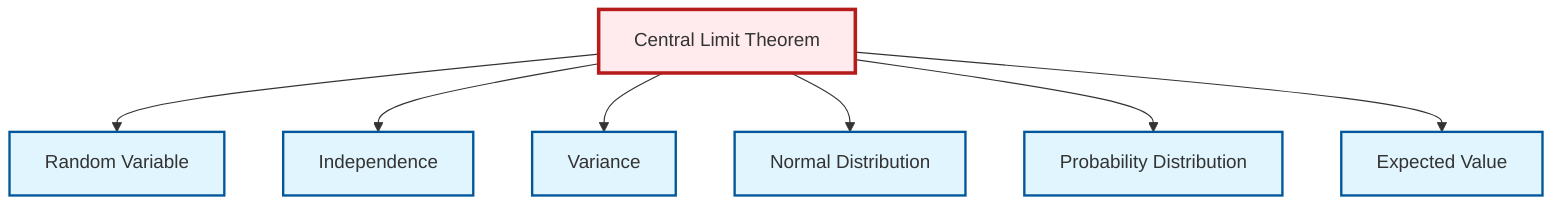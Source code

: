 graph TD
    classDef definition fill:#e1f5fe,stroke:#01579b,stroke-width:2px
    classDef theorem fill:#f3e5f5,stroke:#4a148c,stroke-width:2px
    classDef axiom fill:#fff3e0,stroke:#e65100,stroke-width:2px
    classDef example fill:#e8f5e9,stroke:#1b5e20,stroke-width:2px
    classDef current fill:#ffebee,stroke:#b71c1c,stroke-width:3px
    def-expectation["Expected Value"]:::definition
    def-probability-distribution["Probability Distribution"]:::definition
    def-variance["Variance"]:::definition
    thm-central-limit["Central Limit Theorem"]:::theorem
    def-independence["Independence"]:::definition
    def-normal-distribution["Normal Distribution"]:::definition
    def-random-variable["Random Variable"]:::definition
    thm-central-limit --> def-random-variable
    thm-central-limit --> def-independence
    thm-central-limit --> def-variance
    thm-central-limit --> def-normal-distribution
    thm-central-limit --> def-probability-distribution
    thm-central-limit --> def-expectation
    class thm-central-limit current